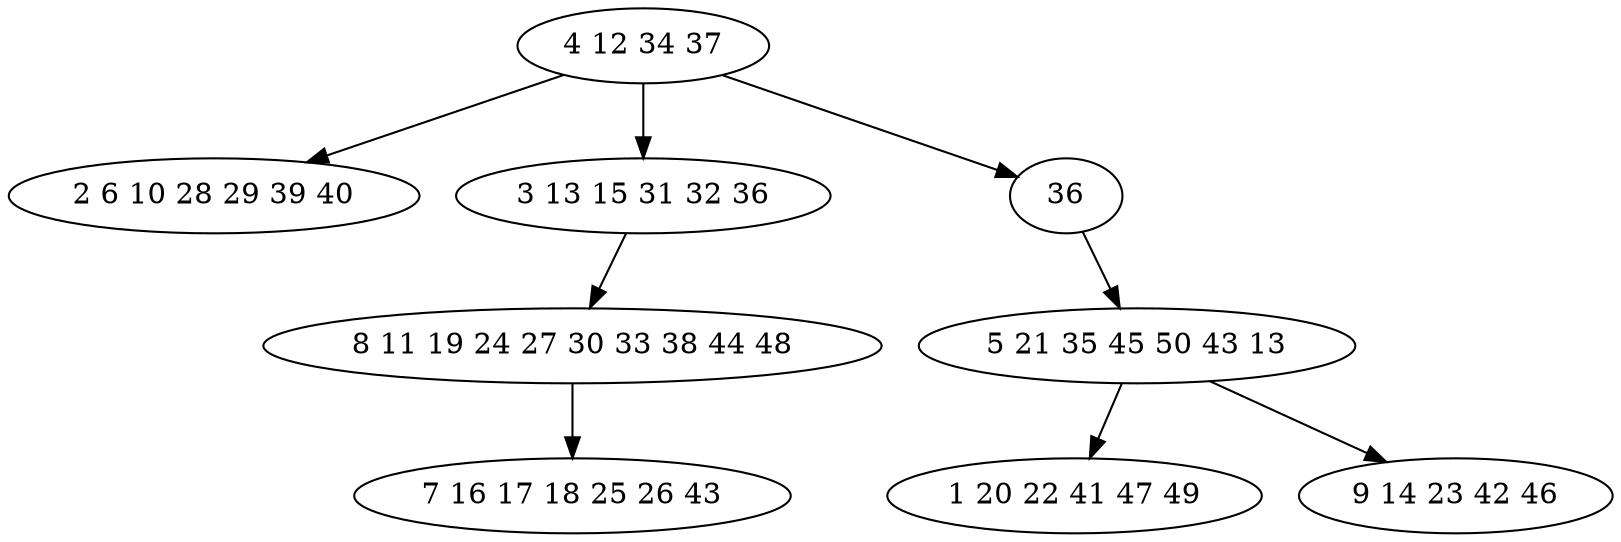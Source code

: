digraph true_tree {
	"0" -> "1"
	"0" -> "2"
	"2" -> "3"
	"0" -> "4"
	"4" -> "5"
	"5" -> "6"
	"5" -> "7"
	"3" -> "8"
	"0" [label="4 12 34 37"];
	"1" [label="2 6 10 28 29 39 40"];
	"2" [label="3 13 15 31 32 36"];
	"3" [label="8 11 19 24 27 30 33 38 44 48"];
	"4" [label="36"];
	"5" [label="5 21 35 45 50 43 13"];
	"6" [label="1 20 22 41 47 49"];
	"7" [label="9 14 23 42 46"];
	"8" [label="7 16 17 18 25 26 43"];
}
